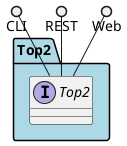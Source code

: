 @startuml



package "Top2" #lightblue {

    interface "Top2" as i {
    
    }
}

CLI ()-- i
REST ()-- i
Web ()-- i

package "Top2" #lightblue {
    
}



@enduml
